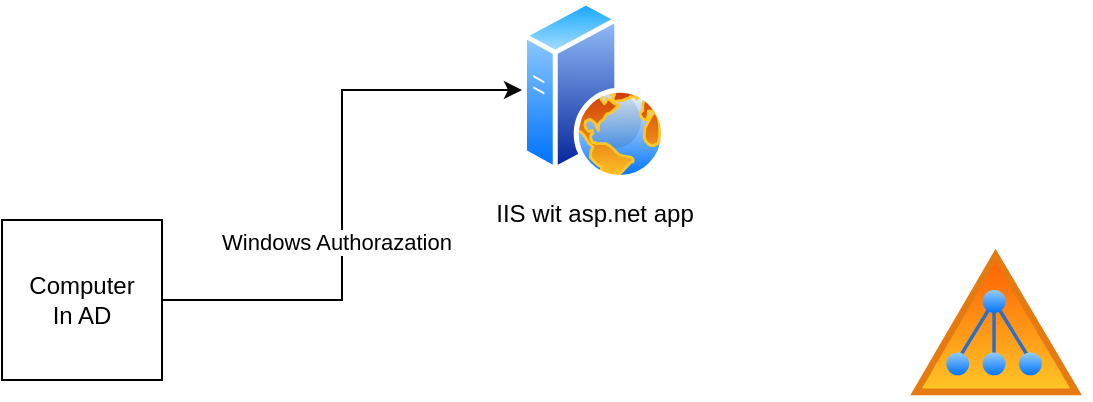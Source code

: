 <mxfile version="17.4.3" type="github">
  <diagram id="q2lm2LufPUnqBylVKAs6" name="Page-1">
    <mxGraphModel dx="988" dy="356" grid="1" gridSize="10" guides="1" tooltips="1" connect="1" arrows="1" fold="1" page="1" pageScale="1" pageWidth="827" pageHeight="1169" math="0" shadow="0">
      <root>
        <mxCell id="0" />
        <mxCell id="1" parent="0" />
        <mxCell id="P8LPHrWzFE8qcMjb3-0s-9" style="edgeStyle=orthogonalEdgeStyle;rounded=0;orthogonalLoop=1;jettySize=auto;html=1;entryX=0;entryY=0.5;entryDx=0;entryDy=0;" edge="1" parent="1" source="P8LPHrWzFE8qcMjb3-0s-1" target="P8LPHrWzFE8qcMjb3-0s-5">
          <mxGeometry relative="1" as="geometry" />
        </mxCell>
        <mxCell id="P8LPHrWzFE8qcMjb3-0s-10" value="Windows Authorazation" style="edgeLabel;html=1;align=center;verticalAlign=middle;resizable=0;points=[];" vertex="1" connectable="0" parent="P8LPHrWzFE8qcMjb3-0s-9">
          <mxGeometry x="-0.164" y="3" relative="1" as="geometry">
            <mxPoint as="offset" />
          </mxGeometry>
        </mxCell>
        <mxCell id="P8LPHrWzFE8qcMjb3-0s-1" value="Computer&lt;br&gt;In AD" style="whiteSpace=wrap;html=1;aspect=fixed;" vertex="1" parent="1">
          <mxGeometry x="150" y="180" width="80" height="80" as="geometry" />
        </mxCell>
        <mxCell id="P8LPHrWzFE8qcMjb3-0s-5" value="IIS wit asp.net app" style="aspect=fixed;perimeter=ellipsePerimeter;html=1;align=center;shadow=0;dashed=0;spacingTop=3;image;image=img/lib/active_directory/web_server.svg;" vertex="1" parent="1">
          <mxGeometry x="410" y="70" width="72" height="90" as="geometry" />
        </mxCell>
        <mxCell id="P8LPHrWzFE8qcMjb3-0s-8" value="" style="aspect=fixed;perimeter=ellipsePerimeter;html=1;align=center;shadow=0;dashed=0;spacingTop=3;image;image=img/lib/active_directory/active_directory.svg;" vertex="1" parent="1">
          <mxGeometry x="600" y="190" width="94.12" height="80" as="geometry" />
        </mxCell>
      </root>
    </mxGraphModel>
  </diagram>
</mxfile>

